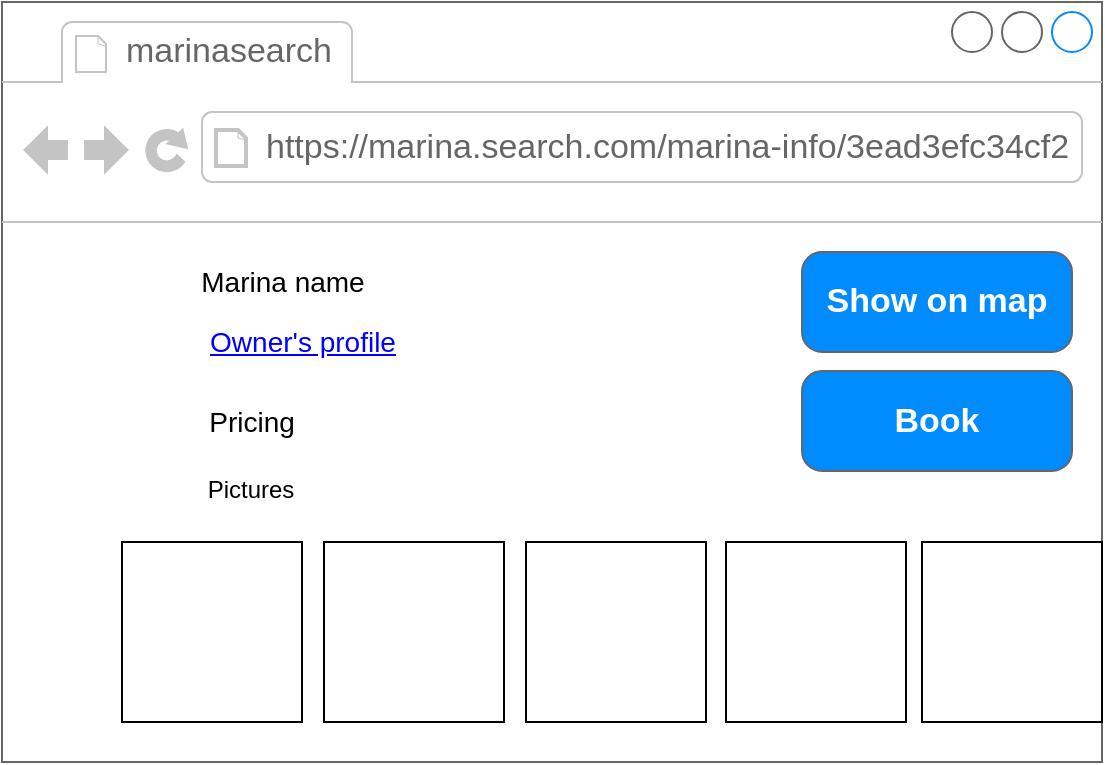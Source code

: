 <mxfile version="12.0.0" type="google" pages="1"><diagram id="qCMuOm1JTrwrjIq3A0jf" name="Page-1"><mxGraphModel dx="1088" dy="438" grid="1" gridSize="10" guides="1" tooltips="1" connect="1" arrows="1" fold="1" page="1" pageScale="1" pageWidth="827" pageHeight="1169" math="0" shadow="0"><root><mxCell id="0"/><mxCell id="1" parent="0"/><mxCell id="uqS82z7COWf-nu2EBUMn-1" value="" style="strokeWidth=1;shadow=0;dashed=0;align=center;html=1;shape=mxgraph.mockup.containers.browserWindow;rSize=0;fillColor=#ffffff;strokeColor=#666666;strokeColor2=#008cff;strokeColor3=#c4c4c4;mainText=,;recursiveResize=0;" vertex="1" parent="1"><mxGeometry x="70" y="20" width="550" height="380" as="geometry"/></mxCell><mxCell id="uqS82z7COWf-nu2EBUMn-2" value="marinasearch" style="strokeWidth=1;shadow=0;dashed=0;align=center;html=1;shape=mxgraph.mockup.containers.anchor;fontSize=17;fontColor=#666666;align=left;" vertex="1" parent="uqS82z7COWf-nu2EBUMn-1"><mxGeometry x="60" y="12" width="110" height="26" as="geometry"/></mxCell><mxCell id="uqS82z7COWf-nu2EBUMn-3" value="https://marina.search.com/marina-info/3ead3efc34cf2" style="strokeWidth=1;shadow=0;dashed=0;align=center;html=1;shape=mxgraph.mockup.containers.anchor;rSize=0;fontSize=17;fontColor=#666666;align=left;" vertex="1" parent="uqS82z7COWf-nu2EBUMn-1"><mxGeometry x="130" y="60" width="250" height="26" as="geometry"/></mxCell><mxCell id="uqS82z7COWf-nu2EBUMn-4" value="&lt;font style=&quot;font-size: 14px&quot;&gt;Marina name&lt;/font&gt;" style="text;html=1;strokeColor=none;fillColor=none;align=center;verticalAlign=middle;whiteSpace=wrap;rounded=0;" vertex="1" parent="uqS82z7COWf-nu2EBUMn-1"><mxGeometry x="88" y="125" width="105" height="30" as="geometry"/></mxCell><mxCell id="uqS82z7COWf-nu2EBUMn-5" value="Pictures" style="text;html=1;strokeColor=none;fillColor=none;align=center;verticalAlign=middle;whiteSpace=wrap;rounded=0;" vertex="1" parent="uqS82z7COWf-nu2EBUMn-1"><mxGeometry x="88" y="234" width="73" height="20" as="geometry"/></mxCell><mxCell id="uqS82z7COWf-nu2EBUMn-6" value="" style="whiteSpace=wrap;html=1;aspect=fixed;" vertex="1" parent="uqS82z7COWf-nu2EBUMn-1"><mxGeometry x="60" y="270" width="90" height="90" as="geometry"/></mxCell><mxCell id="uqS82z7COWf-nu2EBUMn-8" value="" style="whiteSpace=wrap;html=1;aspect=fixed;" vertex="1" parent="uqS82z7COWf-nu2EBUMn-1"><mxGeometry x="161" y="270" width="90" height="90" as="geometry"/></mxCell><mxCell id="uqS82z7COWf-nu2EBUMn-9" value="" style="whiteSpace=wrap;html=1;aspect=fixed;" vertex="1" parent="uqS82z7COWf-nu2EBUMn-1"><mxGeometry x="262" y="270" width="90" height="90" as="geometry"/></mxCell><mxCell id="uqS82z7COWf-nu2EBUMn-10" value="" style="whiteSpace=wrap;html=1;aspect=fixed;" vertex="1" parent="uqS82z7COWf-nu2EBUMn-1"><mxGeometry x="362" y="270" width="90" height="90" as="geometry"/></mxCell><mxCell id="uqS82z7COWf-nu2EBUMn-11" value="" style="whiteSpace=wrap;html=1;aspect=fixed;" vertex="1" parent="uqS82z7COWf-nu2EBUMn-1"><mxGeometry x="460" y="270" width="90" height="90" as="geometry"/></mxCell><mxCell id="uqS82z7COWf-nu2EBUMn-12" value="Show on map" style="strokeWidth=1;shadow=0;dashed=0;align=center;html=1;shape=mxgraph.mockup.buttons.button;strokeColor=#666666;fontColor=#ffffff;mainText=;buttonStyle=round;fontSize=17;fontStyle=1;fillColor=#008cff;whiteSpace=wrap;" vertex="1" parent="uqS82z7COWf-nu2EBUMn-1"><mxGeometry x="400" y="125" width="135" height="50" as="geometry"/></mxCell><mxCell id="uqS82z7COWf-nu2EBUMn-13" value="&lt;font style=&quot;font-size: 14px&quot;&gt;Owner's profile&lt;/font&gt;" style="shape=rectangle;strokeColor=none;fillColor=none;linkText=;fontSize=17;fontColor=#0000ff;fontStyle=4;html=1;align=center;" vertex="1" parent="uqS82z7COWf-nu2EBUMn-1"><mxGeometry x="75" y="155" width="150" height="30" as="geometry"/></mxCell><mxCell id="uqS82z7COWf-nu2EBUMn-14" value="&lt;font style=&quot;font-size: 14px&quot;&gt;Pricing&lt;/font&gt;" style="text;html=1;strokeColor=none;fillColor=none;align=center;verticalAlign=middle;whiteSpace=wrap;rounded=0;" vertex="1" parent="uqS82z7COWf-nu2EBUMn-1"><mxGeometry x="105" y="199.5" width="40" height="20" as="geometry"/></mxCell><mxCell id="uqS82z7COWf-nu2EBUMn-15" value="Book" style="strokeWidth=1;shadow=0;dashed=0;align=center;html=1;shape=mxgraph.mockup.buttons.button;strokeColor=#666666;fontColor=#ffffff;mainText=;buttonStyle=round;fontSize=17;fontStyle=1;fillColor=#008cff;whiteSpace=wrap;" vertex="1" parent="uqS82z7COWf-nu2EBUMn-1"><mxGeometry x="400" y="184.5" width="135" height="50" as="geometry"/></mxCell></root></mxGraphModel></diagram></mxfile>